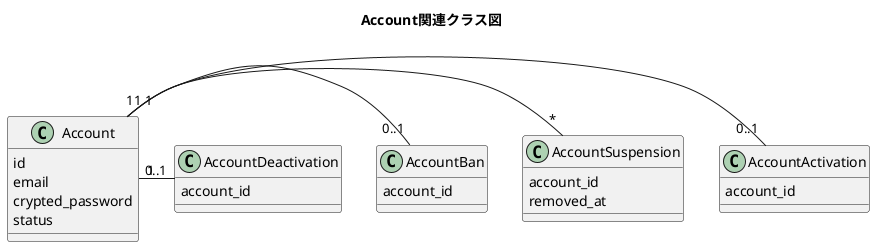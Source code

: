 @startuml{class.png}
title Account関連クラス図

class Account {
  id
  email
  crypted_password
  status
}

class AccountActivation {
  account_id
}

class AccountSuspension {
  account_id
  removed_at
}

class AccountBan {
  account_id
}

class AccountDeactivation {
  account_id
}

Account "1" - "0..1" AccountActivation
Account "1" - "*" AccountSuspension
Account "1" - "0..1" AccountBan
Account "1" - "0..1" AccountDeactivation

@enduml
